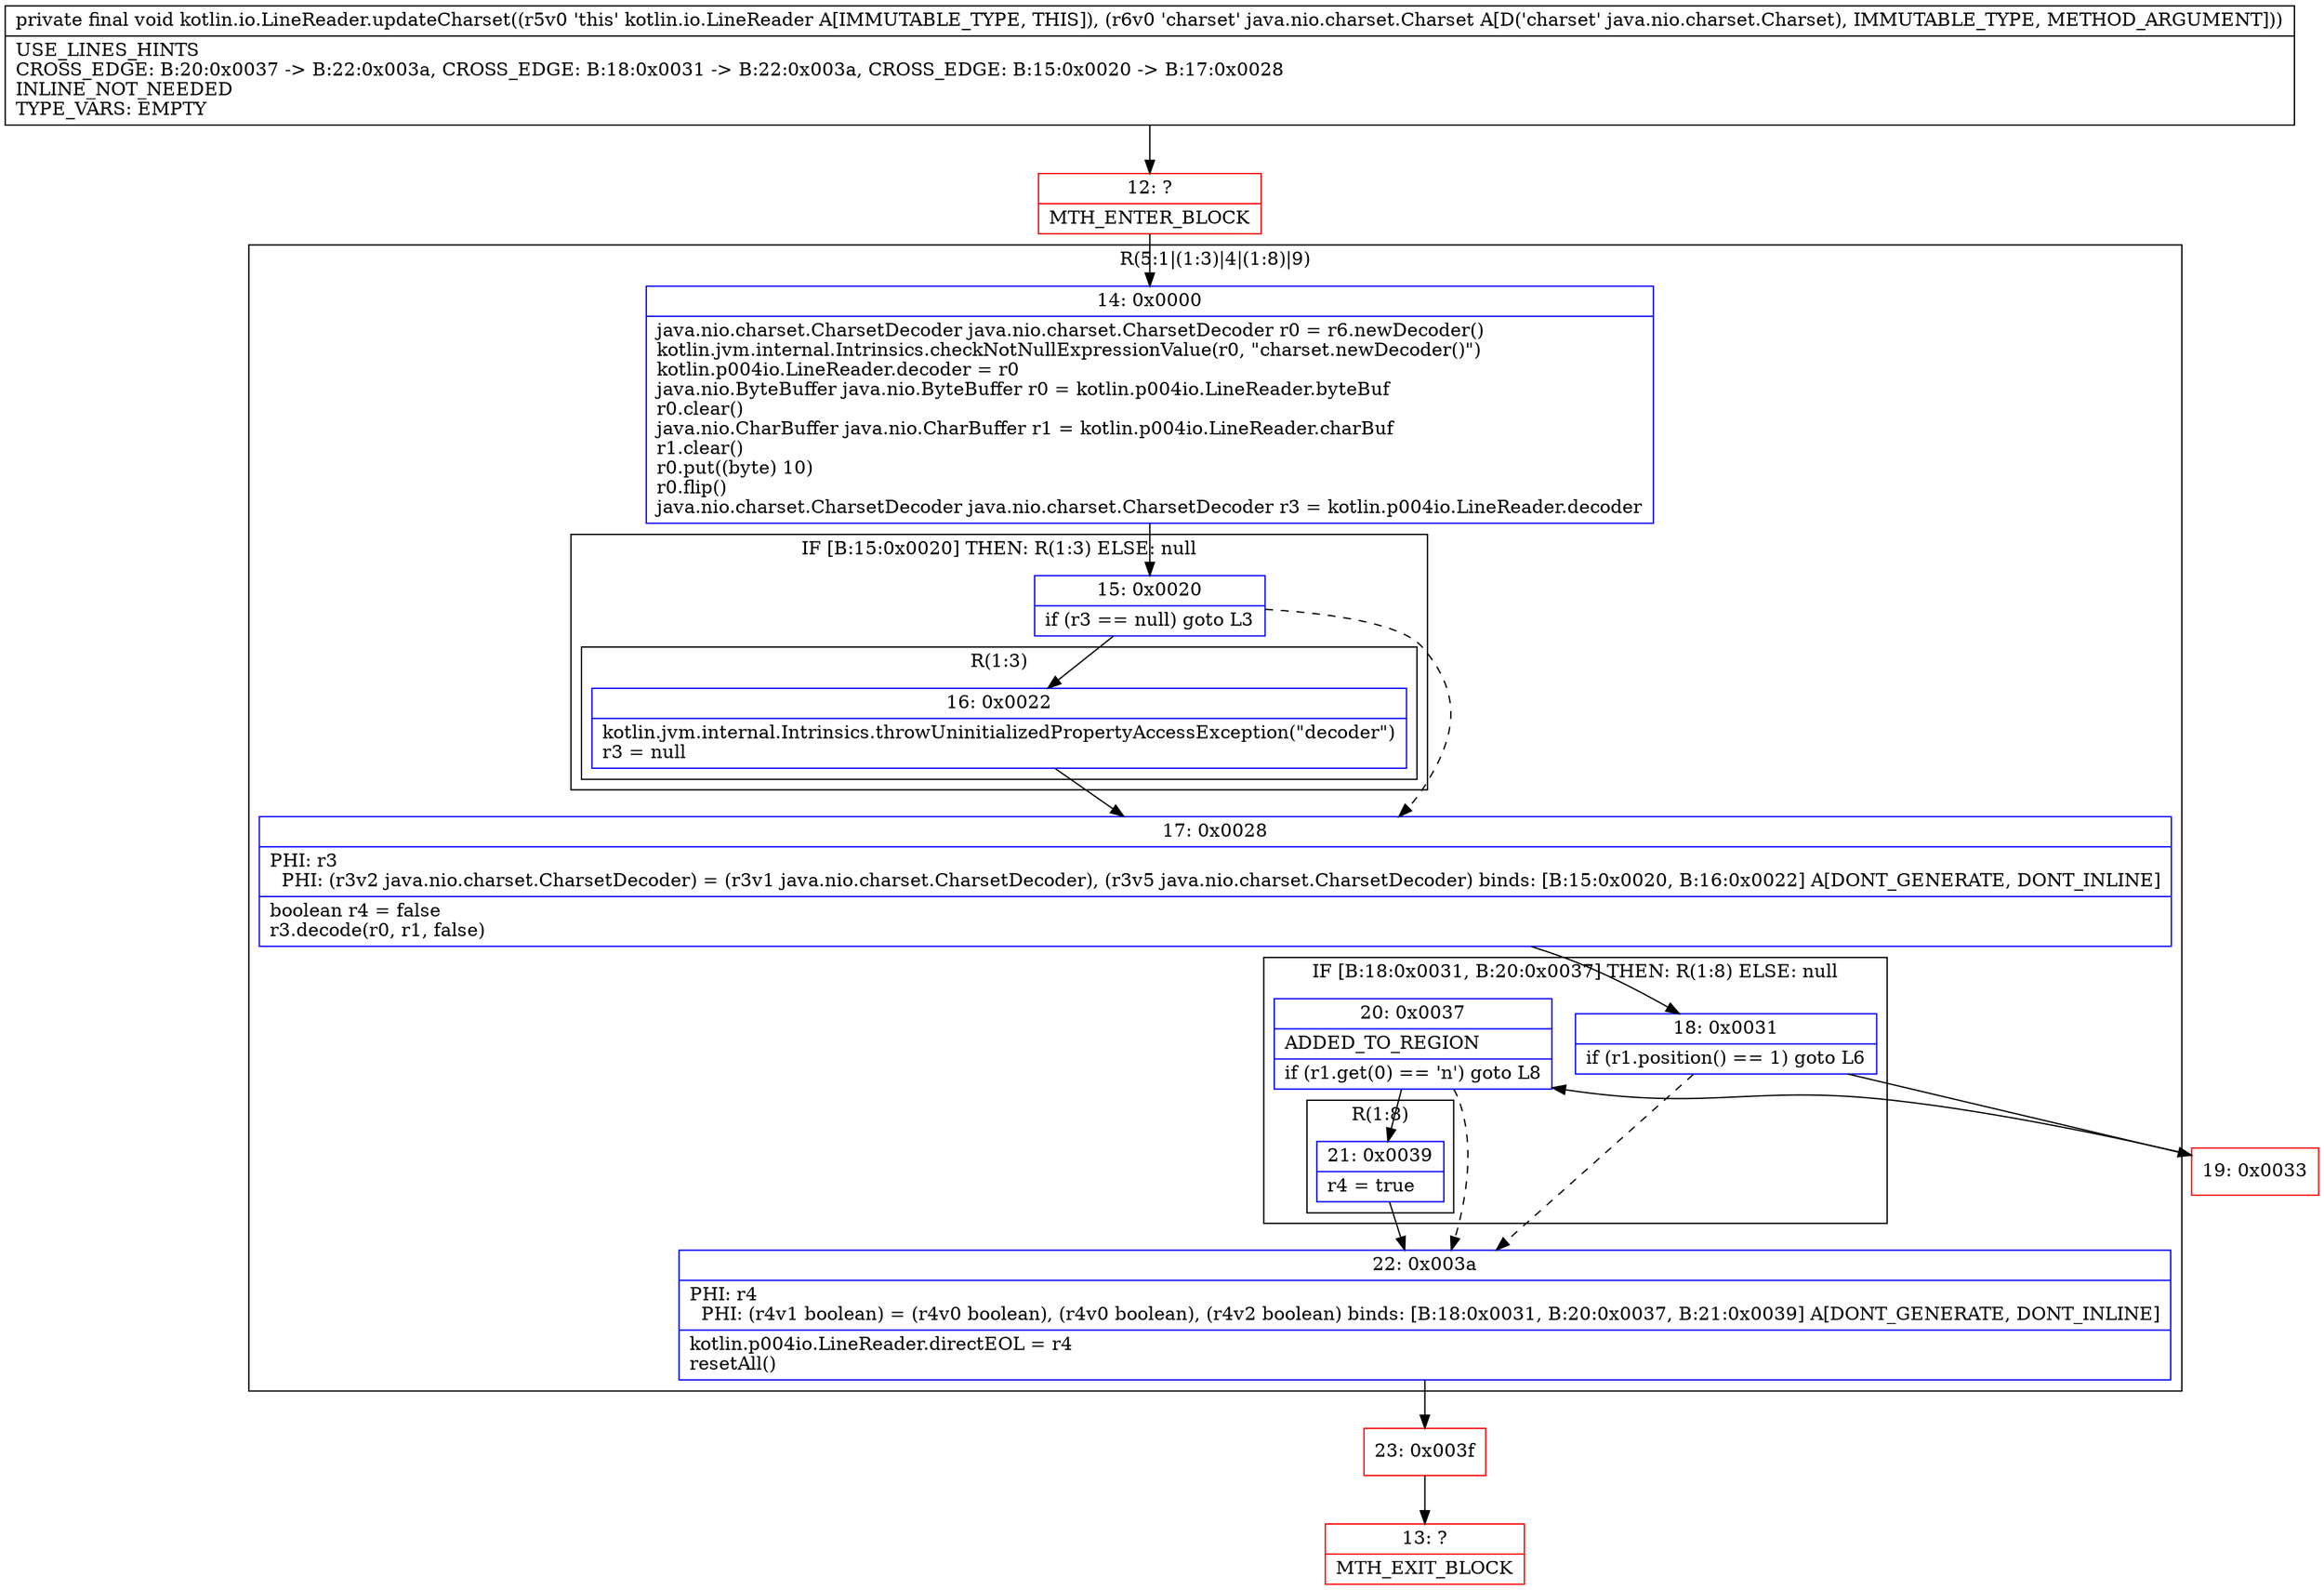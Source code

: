 digraph "CFG forkotlin.io.LineReader.updateCharset(Ljava\/nio\/charset\/Charset;)V" {
subgraph cluster_Region_245767909 {
label = "R(5:1|(1:3)|4|(1:8)|9)";
node [shape=record,color=blue];
Node_14 [shape=record,label="{14\:\ 0x0000|java.nio.charset.CharsetDecoder java.nio.charset.CharsetDecoder r0 = r6.newDecoder()\lkotlin.jvm.internal.Intrinsics.checkNotNullExpressionValue(r0, \"charset.newDecoder()\")\lkotlin.p004io.LineReader.decoder = r0\ljava.nio.ByteBuffer java.nio.ByteBuffer r0 = kotlin.p004io.LineReader.byteBuf\lr0.clear()\ljava.nio.CharBuffer java.nio.CharBuffer r1 = kotlin.p004io.LineReader.charBuf\lr1.clear()\lr0.put((byte) 10)\lr0.flip()\ljava.nio.charset.CharsetDecoder java.nio.charset.CharsetDecoder r3 = kotlin.p004io.LineReader.decoder\l}"];
subgraph cluster_IfRegion_2049218914 {
label = "IF [B:15:0x0020] THEN: R(1:3) ELSE: null";
node [shape=record,color=blue];
Node_15 [shape=record,label="{15\:\ 0x0020|if (r3 == null) goto L3\l}"];
subgraph cluster_Region_1208095081 {
label = "R(1:3)";
node [shape=record,color=blue];
Node_16 [shape=record,label="{16\:\ 0x0022|kotlin.jvm.internal.Intrinsics.throwUninitializedPropertyAccessException(\"decoder\")\lr3 = null\l}"];
}
}
Node_17 [shape=record,label="{17\:\ 0x0028|PHI: r3 \l  PHI: (r3v2 java.nio.charset.CharsetDecoder) = (r3v1 java.nio.charset.CharsetDecoder), (r3v5 java.nio.charset.CharsetDecoder) binds: [B:15:0x0020, B:16:0x0022] A[DONT_GENERATE, DONT_INLINE]\l|boolean r4 = false\lr3.decode(r0, r1, false)\l}"];
subgraph cluster_IfRegion_641197267 {
label = "IF [B:18:0x0031, B:20:0x0037] THEN: R(1:8) ELSE: null";
node [shape=record,color=blue];
Node_18 [shape=record,label="{18\:\ 0x0031|if (r1.position() == 1) goto L6\l}"];
Node_20 [shape=record,label="{20\:\ 0x0037|ADDED_TO_REGION\l|if (r1.get(0) == 'n') goto L8\l}"];
subgraph cluster_Region_1154212341 {
label = "R(1:8)";
node [shape=record,color=blue];
Node_21 [shape=record,label="{21\:\ 0x0039|r4 = true\l}"];
}
}
Node_22 [shape=record,label="{22\:\ 0x003a|PHI: r4 \l  PHI: (r4v1 boolean) = (r4v0 boolean), (r4v0 boolean), (r4v2 boolean) binds: [B:18:0x0031, B:20:0x0037, B:21:0x0039] A[DONT_GENERATE, DONT_INLINE]\l|kotlin.p004io.LineReader.directEOL = r4\lresetAll()\l}"];
}
Node_12 [shape=record,color=red,label="{12\:\ ?|MTH_ENTER_BLOCK\l}"];
Node_19 [shape=record,color=red,label="{19\:\ 0x0033}"];
Node_23 [shape=record,color=red,label="{23\:\ 0x003f}"];
Node_13 [shape=record,color=red,label="{13\:\ ?|MTH_EXIT_BLOCK\l}"];
MethodNode[shape=record,label="{private final void kotlin.io.LineReader.updateCharset((r5v0 'this' kotlin.io.LineReader A[IMMUTABLE_TYPE, THIS]), (r6v0 'charset' java.nio.charset.Charset A[D('charset' java.nio.charset.Charset), IMMUTABLE_TYPE, METHOD_ARGUMENT]))  | USE_LINES_HINTS\lCROSS_EDGE: B:20:0x0037 \-\> B:22:0x003a, CROSS_EDGE: B:18:0x0031 \-\> B:22:0x003a, CROSS_EDGE: B:15:0x0020 \-\> B:17:0x0028\lINLINE_NOT_NEEDED\lTYPE_VARS: EMPTY\l}"];
MethodNode -> Node_12;Node_14 -> Node_15;
Node_15 -> Node_16;
Node_15 -> Node_17[style=dashed];
Node_16 -> Node_17;
Node_17 -> Node_18;
Node_18 -> Node_19;
Node_18 -> Node_22[style=dashed];
Node_20 -> Node_21;
Node_20 -> Node_22[style=dashed];
Node_21 -> Node_22;
Node_22 -> Node_23;
Node_12 -> Node_14;
Node_19 -> Node_20;
Node_23 -> Node_13;
}

